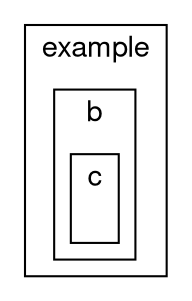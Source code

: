 digraph unix {
  graph [ dpi = 75 ]; 
  graph [nodesep = 1.0; ranksep=1];
  fontname="Helvetica,Arial,sans-serif"
  node [fontname="Helvetica,Arial,sans-serif"]
  edge [fontname="Helvetica,Arial,sans-serif"]
  subgraph cluster_example_13 {
    label = "example"; // scope
    invisible [label = "", shape = point, style=invis]; // example
    subgraph cluster_b_14 {
      label = "b"; // scope
      invisible [label = "", shape = point, style=invis]; // b
      subgraph cluster_c_15 {
        label = "c"; // scope
        invisible [label = "", shape = point, style=invis]; // c
        
      }
      
    }
    
  }
}
